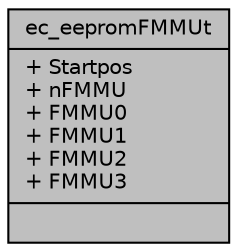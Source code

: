 digraph "ec_eepromFMMUt"
{
 // INTERACTIVE_SVG=YES
  edge [fontname="Helvetica",fontsize="10",labelfontname="Helvetica",labelfontsize="10"];
  node [fontname="Helvetica",fontsize="10",shape=record];
  Node1 [label="{ec_eepromFMMUt\n|+ Startpos\l+ nFMMU\l+ FMMU0\l+ FMMU1\l+ FMMU2\l+ FMMU3\l|}",height=0.2,width=0.4,color="black", fillcolor="grey75", style="filled" fontcolor="black"];
}
